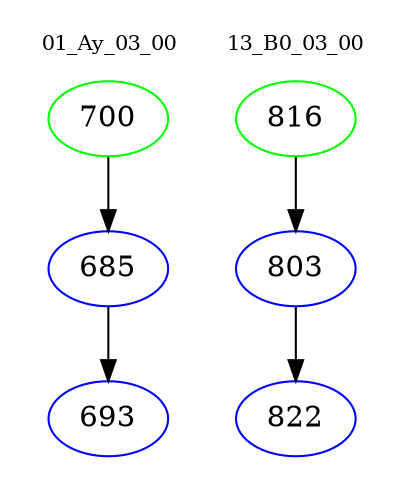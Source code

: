digraph{
subgraph cluster_0 {
color = white
label = "01_Ay_03_00";
fontsize=10;
T0_700 [label="700", color="green"]
T0_700 -> T0_685 [color="black"]
T0_685 [label="685", color="blue"]
T0_685 -> T0_693 [color="black"]
T0_693 [label="693", color="blue"]
}
subgraph cluster_1 {
color = white
label = "13_B0_03_00";
fontsize=10;
T1_816 [label="816", color="green"]
T1_816 -> T1_803 [color="black"]
T1_803 [label="803", color="blue"]
T1_803 -> T1_822 [color="black"]
T1_822 [label="822", color="blue"]
}
}
